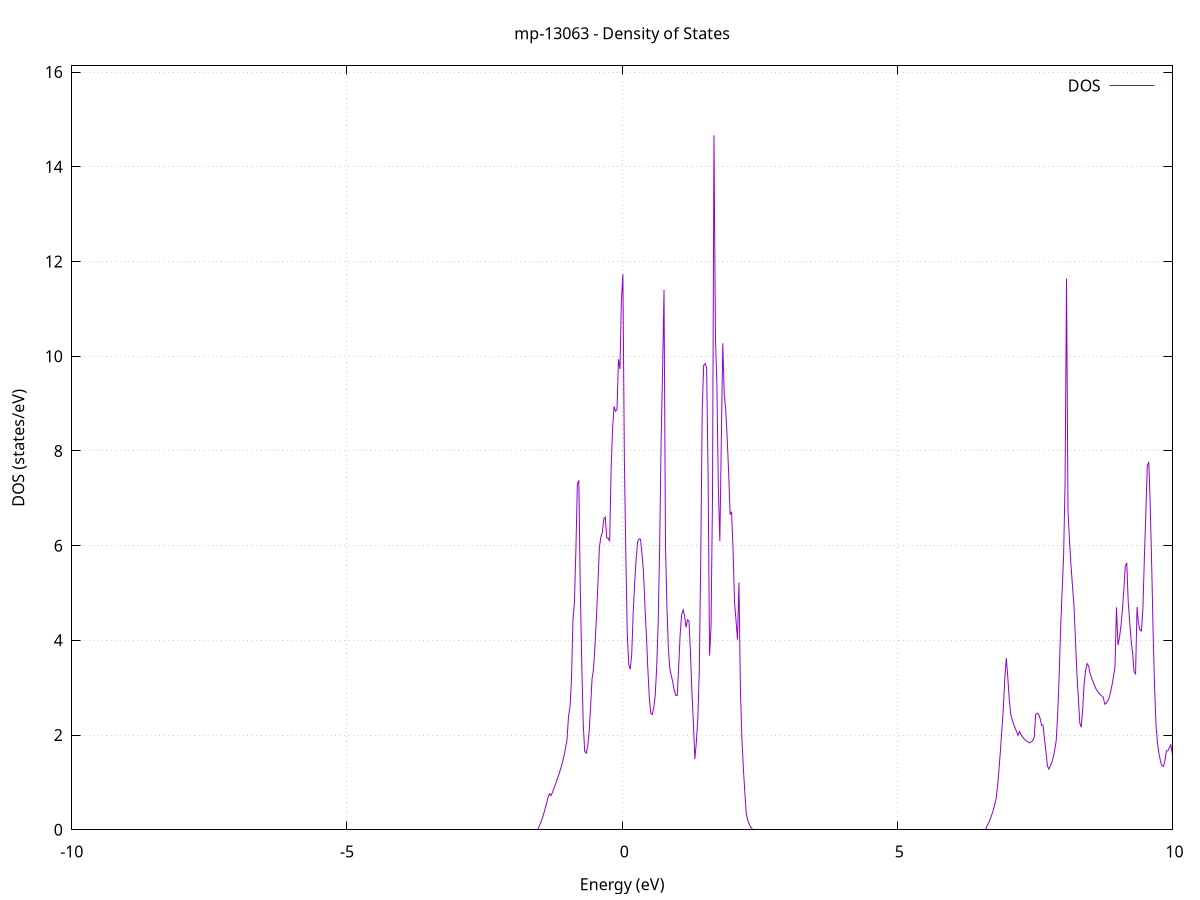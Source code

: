 set title 'mp-13063 - Density of States'
set xlabel 'Energy (eV)'
set ylabel 'DOS (states/eV)'
set grid
set xrange [-10:10]
set yrange [0:16.131]
set xzeroaxis lt -1
set terminal png size 800,600
set output 'mp-13063_dos_gnuplot.png'
plot '-' using 1:2 with lines title 'DOS'
-21.099600 0.000000
-21.072900 0.000000
-21.046300 0.000000
-21.019600 0.000000
-20.992900 0.000000
-20.966200 0.000000
-20.939500 0.000000
-20.912800 0.000000
-20.886100 0.000000
-20.859400 0.000000
-20.832700 0.000000
-20.806000 0.000000
-20.779300 0.000000
-20.752600 0.000000
-20.726000 0.000000
-20.699300 0.000000
-20.672600 0.000000
-20.645900 0.000000
-20.619200 0.000000
-20.592500 0.000000
-20.565800 0.000000
-20.539100 0.000000
-20.512400 0.000000
-20.485700 0.000000
-20.459000 0.000000
-20.432300 0.000000
-20.405700 0.000000
-20.379000 0.000000
-20.352300 0.000000
-20.325600 0.000000
-20.298900 0.000000
-20.272200 0.000000
-20.245500 0.000000
-20.218800 0.000000
-20.192100 0.000000
-20.165400 0.000000
-20.138700 0.000000
-20.112000 0.000000
-20.085400 0.000000
-20.058700 0.000000
-20.032000 0.000000
-20.005300 0.000000
-19.978600 0.000000
-19.951900 0.000000
-19.925200 0.000000
-19.898500 0.000000
-19.871800 0.000000
-19.845100 0.000000
-19.818400 0.000000
-19.791700 0.000000
-19.765000 0.000000
-19.738400 0.000000
-19.711700 0.000000
-19.685000 0.000000
-19.658300 0.000000
-19.631600 0.000000
-19.604900 0.000000
-19.578200 0.000000
-19.551500 0.000000
-19.524800 0.000000
-19.498100 0.000000
-19.471400 0.000000
-19.444700 0.000000
-19.418100 0.000000
-19.391400 0.000000
-19.364700 0.000000
-19.338000 0.000000
-19.311300 0.000000
-19.284600 0.000000
-19.257900 0.000000
-19.231200 0.000000
-19.204500 0.000000
-19.177800 0.000000
-19.151100 0.000000
-19.124400 0.000000
-19.097800 0.000000
-19.071100 0.000000
-19.044400 0.000000
-19.017700 0.000000
-18.991000 0.000000
-18.964300 0.000000
-18.937600 0.000000
-18.910900 0.000000
-18.884200 0.000000
-18.857500 0.000000
-18.830800 0.000000
-18.804100 0.000000
-18.777500 0.000000
-18.750800 0.000000
-18.724100 0.000000
-18.697400 0.000000
-18.670700 0.057100
-18.644000 0.943700
-18.617300 2.305300
-18.590600 3.572400
-18.563900 4.969400
-18.537200 7.338000
-18.510500 7.398800
-18.483800 8.246300
-18.457100 13.153400
-18.430500 14.983200
-18.403800 14.894900
-18.377100 13.528200
-18.350400 7.185700
-18.323700 5.257000
-18.297000 4.477200
-18.270300 3.798100
-18.243600 3.233700
-18.216900 2.344300
-18.190200 1.902100
-18.163500 1.646300
-18.136800 1.530400
-18.110200 1.485500
-18.083500 1.441000
-18.056800 1.396900
-18.030100 1.354400
-18.003400 1.312600
-17.976700 1.267500
-17.950000 1.217100
-17.923300 1.154300
-17.896600 1.088500
-17.869900 1.026800
-17.843200 0.969400
-17.816500 3.375800
-17.789900 4.554900
-17.763200 7.299400
-17.736500 7.606100
-17.709800 7.928000
-17.683100 7.670100
-17.656400 6.779400
-17.629700 6.277900
-17.603000 9.778900
-17.576300 15.146300
-17.549600 16.776000
-17.522900 12.129600
-17.496200 14.024400
-17.469500 18.592100
-17.442900 28.854900
-17.416200 25.314300
-17.389500 44.737800
-17.362800 25.402200
-17.336100 21.854900
-17.309400 15.021300
-17.282700 10.275400
-17.256000 5.563200
-17.229300 0.200600
-17.202600 0.000000
-17.175900 0.000000
-17.149200 0.000000
-17.122600 0.000000
-17.095900 0.000000
-17.069200 0.000000
-17.042500 0.000000
-17.015800 0.000000
-16.989100 0.000000
-16.962400 0.000000
-16.935700 0.000000
-16.909000 0.000000
-16.882300 0.000000
-16.855600 0.000000
-16.828900 0.000000
-16.802300 0.000000
-16.775600 0.000000
-16.748900 0.000000
-16.722200 0.000000
-16.695500 0.000000
-16.668800 0.000000
-16.642100 0.000000
-16.615400 0.000000
-16.588700 0.000000
-16.562000 0.000000
-16.535300 0.000000
-16.508600 0.000000
-16.482000 0.000000
-16.455300 0.000000
-16.428600 0.000000
-16.401900 0.000000
-16.375200 0.000000
-16.348500 0.000000
-16.321800 0.000000
-16.295100 0.000000
-16.268400 0.000000
-16.241700 0.000000
-16.215000 0.000000
-16.188300 0.000000
-16.161600 0.000000
-16.135000 0.000000
-16.108300 0.000000
-16.081600 0.000000
-16.054900 0.000000
-16.028200 0.000000
-16.001500 0.000000
-15.974800 0.000000
-15.948100 0.000000
-15.921400 0.000000
-15.894700 0.000000
-15.868000 0.000000
-15.841300 0.000000
-15.814700 0.000000
-15.788000 0.000000
-15.761300 0.000000
-15.734600 0.000000
-15.707900 0.000000
-15.681200 0.000000
-15.654500 0.000000
-15.627800 0.000000
-15.601100 0.000000
-15.574400 0.000000
-15.547700 0.000000
-15.521000 0.000000
-15.494400 0.000000
-15.467700 0.000000
-15.441000 0.000000
-15.414300 0.000000
-15.387600 0.000000
-15.360900 0.000000
-15.334200 0.000000
-15.307500 0.000000
-15.280800 0.000000
-15.254100 0.000000
-15.227400 0.000000
-15.200700 0.000000
-15.174100 0.000000
-15.147400 0.000000
-15.120700 0.000000
-15.094000 0.000000
-15.067300 0.000000
-15.040600 0.000000
-15.013900 0.000000
-14.987200 0.000000
-14.960500 0.000000
-14.933800 0.000000
-14.907100 0.000000
-14.880400 0.000000
-14.853700 0.000000
-14.827100 0.000000
-14.800400 0.000000
-14.773700 0.000000
-14.747000 0.000000
-14.720300 0.000000
-14.693600 0.000000
-14.666900 0.000000
-14.640200 0.000000
-14.613500 0.000000
-14.586800 0.000000
-14.560100 0.000000
-14.533400 0.000000
-14.506800 0.000000
-14.480100 0.000000
-14.453400 0.000000
-14.426700 0.000000
-14.400000 0.000000
-14.373300 0.000000
-14.346600 0.000000
-14.319900 0.000000
-14.293200 0.000000
-14.266500 0.000000
-14.239800 0.000000
-14.213100 0.000000
-14.186500 0.000000
-14.159800 0.000000
-14.133100 0.000000
-14.106400 0.000000
-14.079700 0.000000
-14.053000 0.000000
-14.026300 0.000000
-13.999600 0.000000
-13.972900 0.001600
-13.946200 0.008200
-13.919500 0.020000
-13.892800 0.037000
-13.866200 0.059200
-13.839500 0.086700
-13.812800 0.120000
-13.786100 0.159000
-13.759400 0.203700
-13.732700 0.254100
-13.706000 0.312400
-13.679300 0.361300
-13.652600 0.406500
-13.625900 0.447900
-13.599200 0.485500
-13.572500 0.536700
-13.545800 0.627900
-13.519200 0.736000
-13.492500 0.853700
-13.465800 0.981000
-13.439100 1.093500
-13.412400 1.241500
-13.385700 1.236500
-13.359000 1.369600
-13.332300 1.515600
-13.305600 1.641400
-13.278900 2.047400
-13.252200 2.809600
-13.225500 3.789400
-13.198900 4.676100
-13.172200 5.365100
-13.145500 6.004100
-13.118800 6.507900
-13.092100 6.418600
-13.065400 6.297700
-13.038700 5.822300
-13.012000 5.339900
-12.985300 5.101800
-12.958600 4.850900
-12.931900 4.588000
-12.905200 4.393200
-12.878600 4.339000
-12.851900 4.360500
-12.825200 4.369300
-12.798500 2.713200
-12.771800 2.554700
-12.745100 3.147400
-12.718400 5.003300
-12.691700 6.356400
-12.665000 7.642300
-12.638300 9.166800
-12.611600 9.969200
-12.584900 9.196700
-12.558200 8.567200
-12.531600 7.771400
-12.504900 6.327000
-12.478200 4.624800
-12.451500 5.553300
-12.424800 6.161400
-12.398100 4.645300
-12.371400 4.170400
-12.344700 3.729500
-12.318000 3.303100
-12.291300 2.887500
-12.264600 2.563700
-12.237900 2.150300
-12.211300 1.534400
-12.184600 0.947000
-12.157900 0.514500
-12.131200 0.192700
-12.104500 0.000000
-12.077800 0.000000
-12.051100 0.000000
-12.024400 0.000000
-11.997700 0.000000
-11.971000 0.000000
-11.944300 0.000000
-11.917600 0.000000
-11.891000 0.000000
-11.864300 0.000000
-11.837600 0.000000
-11.810900 0.000000
-11.784200 0.000000
-11.757500 0.000000
-11.730800 0.000000
-11.704100 0.000000
-11.677400 0.000000
-11.650700 0.000000
-11.624000 0.000000
-11.597300 0.000000
-11.570700 0.000000
-11.544000 0.000000
-11.517300 0.000000
-11.490600 0.000000
-11.463900 0.000000
-11.437200 0.000000
-11.410500 0.000000
-11.383800 0.000000
-11.357100 0.000000
-11.330400 0.000000
-11.303700 0.000000
-11.277000 0.000000
-11.250300 0.000000
-11.223700 0.000000
-11.197000 0.000000
-11.170300 0.000000
-11.143600 0.000000
-11.116900 0.000000
-11.090200 0.000000
-11.063500 0.000000
-11.036800 0.000000
-11.010100 0.000000
-10.983400 0.000000
-10.956700 0.000000
-10.930000 0.000000
-10.903400 0.000000
-10.876700 0.000000
-10.850000 0.000000
-10.823300 0.000000
-10.796600 0.000000
-10.769900 0.000000
-10.743200 0.000000
-10.716500 0.000000
-10.689800 0.000000
-10.663100 0.000000
-10.636400 0.000000
-10.609700 0.000000
-10.583100 0.000000
-10.556400 0.000000
-10.529700 0.000000
-10.503000 0.000000
-10.476300 0.000000
-10.449600 0.000000
-10.422900 0.000000
-10.396200 0.000000
-10.369500 0.000000
-10.342800 0.000000
-10.316100 0.000000
-10.289400 0.000000
-10.262800 0.000000
-10.236100 0.000000
-10.209400 0.000000
-10.182700 0.000000
-10.156000 0.000000
-10.129300 0.000000
-10.102600 0.000000
-10.075900 0.000000
-10.049200 0.000000
-10.022500 0.000000
-9.995800 0.000000
-9.969100 0.000000
-9.942400 0.000000
-9.915800 0.000000
-9.889100 0.000000
-9.862400 0.000000
-9.835700 0.000000
-9.809000 0.000000
-9.782300 0.000000
-9.755600 0.000000
-9.728900 0.000000
-9.702200 0.000000
-9.675500 0.000000
-9.648800 0.000000
-9.622100 0.000000
-9.595500 0.000000
-9.568800 0.000000
-9.542100 0.000000
-9.515400 0.000000
-9.488700 0.000000
-9.462000 0.000000
-9.435300 0.000000
-9.408600 0.000000
-9.381900 0.000000
-9.355200 0.000000
-9.328500 0.000000
-9.301800 0.000000
-9.275200 0.000000
-9.248500 0.000000
-9.221800 0.000000
-9.195100 0.000000
-9.168400 0.000000
-9.141700 0.000000
-9.115000 0.000000
-9.088300 0.000000
-9.061600 0.000000
-9.034900 0.000000
-9.008200 0.000000
-8.981500 0.000000
-8.954800 0.000000
-8.928200 0.000000
-8.901500 0.000000
-8.874800 0.000000
-8.848100 0.000000
-8.821400 0.000000
-8.794700 0.000000
-8.768000 0.000000
-8.741300 0.000000
-8.714600 0.000000
-8.687900 0.000000
-8.661200 0.000000
-8.634500 0.000000
-8.607900 0.000000
-8.581200 0.000000
-8.554500 0.000000
-8.527800 0.000000
-8.501100 0.000000
-8.474400 0.000000
-8.447700 0.000000
-8.421000 0.000000
-8.394300 0.000000
-8.367600 0.000000
-8.340900 0.000000
-8.314200 0.000000
-8.287600 0.000000
-8.260900 0.000000
-8.234200 0.000000
-8.207500 0.000000
-8.180800 0.000000
-8.154100 0.000000
-8.127400 0.000000
-8.100700 0.000000
-8.074000 0.000000
-8.047300 0.000000
-8.020600 0.000000
-7.993900 0.000000
-7.967300 0.000000
-7.940600 0.000000
-7.913900 0.000000
-7.887200 0.000000
-7.860500 0.000000
-7.833800 0.000000
-7.807100 0.000000
-7.780400 0.000000
-7.753700 0.000000
-7.727000 0.000000
-7.700300 0.000000
-7.673600 0.000000
-7.646900 0.000000
-7.620300 0.000000
-7.593600 0.000000
-7.566900 0.000000
-7.540200 0.000000
-7.513500 0.000000
-7.486800 0.000000
-7.460100 0.000000
-7.433400 0.000000
-7.406700 0.000000
-7.380000 0.000000
-7.353300 0.000000
-7.326600 0.000000
-7.300000 0.000000
-7.273300 0.000000
-7.246600 0.000000
-7.219900 0.000000
-7.193200 0.000000
-7.166500 0.000000
-7.139800 0.000000
-7.113100 0.000000
-7.086400 0.000000
-7.059700 0.000000
-7.033000 0.000000
-7.006300 0.000000
-6.979700 0.000000
-6.953000 0.000000
-6.926300 0.000000
-6.899600 0.000000
-6.872900 0.000000
-6.846200 0.000000
-6.819500 0.000000
-6.792800 0.000000
-6.766100 0.000000
-6.739400 0.000000
-6.712700 0.000000
-6.686000 0.000000
-6.659400 0.000000
-6.632700 0.000000
-6.606000 0.000000
-6.579300 0.000000
-6.552600 0.000000
-6.525900 0.000000
-6.499200 0.000000
-6.472500 0.000000
-6.445800 0.000000
-6.419100 0.000000
-6.392400 0.000000
-6.365700 0.000000
-6.339000 0.000000
-6.312400 0.000000
-6.285700 0.000000
-6.259000 0.000000
-6.232300 0.000000
-6.205600 0.000000
-6.178900 0.000000
-6.152200 0.000000
-6.125500 0.000000
-6.098800 0.000000
-6.072100 0.000000
-6.045400 0.000000
-6.018700 0.000000
-5.992100 0.000000
-5.965400 0.000000
-5.938700 0.000000
-5.912000 0.000000
-5.885300 0.000000
-5.858600 0.000000
-5.831900 0.000000
-5.805200 0.000000
-5.778500 0.000000
-5.751800 0.000000
-5.725100 0.000000
-5.698400 0.000000
-5.671800 0.000000
-5.645100 0.000000
-5.618400 0.000000
-5.591700 0.000000
-5.565000 0.000000
-5.538300 0.000000
-5.511600 0.000000
-5.484900 0.000000
-5.458200 0.000000
-5.431500 0.000000
-5.404800 0.000000
-5.378100 0.000000
-5.351500 0.000000
-5.324800 0.000000
-5.298100 0.000000
-5.271400 0.000000
-5.244700 0.000000
-5.218000 0.000000
-5.191300 0.000000
-5.164600 0.000000
-5.137900 0.000000
-5.111200 0.000000
-5.084500 0.000000
-5.057800 0.000000
-5.031100 0.000000
-5.004500 0.000000
-4.977800 0.000000
-4.951100 0.000000
-4.924400 0.000000
-4.897700 0.000000
-4.871000 0.000000
-4.844300 0.000000
-4.817600 0.000000
-4.790900 0.000000
-4.764200 0.000000
-4.737500 0.000000
-4.710800 0.000000
-4.684200 0.000000
-4.657500 0.000000
-4.630800 0.000000
-4.604100 0.000000
-4.577400 0.000000
-4.550700 0.000000
-4.524000 0.000000
-4.497300 0.000000
-4.470600 0.000000
-4.443900 0.000000
-4.417200 0.000000
-4.390500 0.000000
-4.363900 0.000000
-4.337200 0.000000
-4.310500 0.000000
-4.283800 0.000000
-4.257100 0.000000
-4.230400 0.000000
-4.203700 0.000000
-4.177000 0.000000
-4.150300 0.000000
-4.123600 0.000000
-4.096900 0.000000
-4.070200 0.000000
-4.043500 0.000000
-4.016900 0.000000
-3.990200 0.000000
-3.963500 0.000000
-3.936800 0.000000
-3.910100 0.000000
-3.883400 0.000000
-3.856700 0.000000
-3.830000 0.000000
-3.803300 0.000000
-3.776600 0.000000
-3.749900 0.000000
-3.723200 0.000000
-3.696600 0.000000
-3.669900 0.000000
-3.643200 0.000000
-3.616500 0.000000
-3.589800 0.000000
-3.563100 0.000000
-3.536400 0.000000
-3.509700 0.000000
-3.483000 0.000000
-3.456300 0.000000
-3.429600 0.000000
-3.402900 0.000000
-3.376300 0.000000
-3.349600 0.000000
-3.322900 0.000000
-3.296200 0.000000
-3.269500 0.000000
-3.242800 0.000000
-3.216100 0.000000
-3.189400 0.000000
-3.162700 0.000000
-3.136000 0.000000
-3.109300 0.000000
-3.082600 0.000000
-3.056000 0.000000
-3.029300 0.000000
-3.002600 0.000000
-2.975900 0.000000
-2.949200 0.000000
-2.922500 0.000000
-2.895800 0.000000
-2.869100 0.000000
-2.842400 0.000000
-2.815700 0.000000
-2.789000 0.000000
-2.762300 0.000000
-2.735600 0.000000
-2.709000 0.000000
-2.682300 0.000000
-2.655600 0.000000
-2.628900 0.000000
-2.602200 0.000000
-2.575500 0.000000
-2.548800 0.000000
-2.522100 0.000000
-2.495400 0.000000
-2.468700 0.000000
-2.442000 0.000000
-2.415300 0.000000
-2.388700 0.000000
-2.362000 0.000000
-2.335300 0.000000
-2.308600 0.000000
-2.281900 0.000000
-2.255200 0.000000
-2.228500 0.000000
-2.201800 0.000000
-2.175100 0.000000
-2.148400 0.000000
-2.121700 0.000000
-2.095000 0.000000
-2.068400 0.000000
-2.041700 0.000000
-2.015000 0.000000
-1.988300 0.000000
-1.961600 0.000000
-1.934900 0.000000
-1.908200 0.000000
-1.881500 0.000000
-1.854800 0.000000
-1.828100 0.000000
-1.801400 0.000000
-1.774700 0.000000
-1.748100 0.000000
-1.721400 0.000000
-1.694700 0.000000
-1.668000 0.000000
-1.641300 0.000000
-1.614600 0.000000
-1.587900 0.000000
-1.561200 0.000000
-1.534500 0.003000
-1.507800 0.069400
-1.481100 0.145800
-1.454400 0.232400
-1.427700 0.329000
-1.401100 0.435700
-1.374400 0.552500
-1.347700 0.679400
-1.321000 0.760200
-1.294300 0.720600
-1.267600 0.785500
-1.240900 0.868200
-1.214200 0.953300
-1.187500 1.040800
-1.160800 1.131100
-1.134100 1.225400
-1.107400 1.324300
-1.080800 1.438900
-1.054100 1.575700
-1.027400 1.734400
-1.000700 1.913500
-0.974000 2.406800
-0.947300 2.590100
-0.920600 3.165400
-0.893900 4.440500
-0.867200 4.794900
-0.840500 5.905200
-0.813800 7.303200
-0.787100 7.378800
-0.760500 5.066300
-0.733800 3.491500
-0.707100 2.240100
-0.680400 1.657100
-0.653700 1.618100
-0.627000 1.751000
-0.600300 2.057300
-0.573600 2.587900
-0.546900 3.188900
-0.520200 3.384300
-0.493500 3.889800
-0.466800 4.492900
-0.440200 5.182900
-0.413500 5.964600
-0.386800 6.180900
-0.360100 6.279100
-0.333400 6.558600
-0.306700 6.605000
-0.280000 6.161300
-0.253300 6.161200
-0.226600 6.089300
-0.199900 7.623400
-0.173200 8.494000
-0.146500 8.940300
-0.119800 8.836400
-0.093200 8.875500
-0.066500 9.934800
-0.039800 9.727200
-0.013100 11.174600
0.013600 11.733200
0.040300 7.835400
0.067000 5.791700
0.093700 4.120600
0.120400 3.486900
0.147100 3.389900
0.173800 3.707300
0.200500 4.565200
0.227100 5.200800
0.253800 5.698700
0.280500 6.078000
0.307200 6.144700
0.333900 6.132900
0.360600 5.825300
0.387300 5.446800
0.414000 4.739000
0.440700 4.100400
0.467400 3.388000
0.494100 2.776600
0.520800 2.463400
0.547400 2.433000
0.574100 2.574100
0.600800 2.834600
0.627500 3.425700
0.654200 4.336200
0.680900 5.901800
0.707600 8.188000
0.734300 9.653700
0.761000 11.398900
0.787700 5.998800
0.814400 4.676700
0.841100 3.799400
0.867800 3.388700
0.894400 3.249500
0.921100 3.114000
0.947800 2.935700
0.974500 2.835400
1.001200 2.837900
1.027900 3.463400
1.054600 4.135000
1.081300 4.544000
1.108000 4.643400
1.134700 4.515700
1.161400 4.274800
1.188100 4.433800
1.214700 4.409800
1.241400 3.732300
1.268100 2.900300
1.294800 2.248800
1.321500 1.496200
1.348200 1.851200
1.374900 2.328900
1.401600 3.354200
1.428300 5.713100
1.455000 8.872400
1.481700 9.809600
1.508400 9.843500
1.535000 9.751300
1.561700 7.504300
1.588400 3.677000
1.615100 4.284700
1.641800 7.034100
1.668500 14.664800
1.695200 10.393500
1.721900 9.371600
1.748600 7.174500
1.775300 6.098000
1.802000 8.224900
1.828700 10.272800
1.855300 9.196300
1.882000 8.864000
1.908700 8.273300
1.935400 7.533600
1.962100 6.656800
1.988800 6.714600
2.015500 5.905700
2.042200 4.805100
2.068900 4.429000
2.095600 4.017000
2.122300 5.222000
2.149000 2.947900
2.175700 1.930400
2.202300 1.298700
2.229000 0.791800
2.255700 0.341800
2.282400 0.203000
2.309100 0.119300
2.335800 0.057800
2.362500 0.018300
2.389200 0.000900
2.415900 0.000000
2.442600 0.000000
2.469300 0.000000
2.496000 0.000000
2.522600 0.000000
2.549300 0.000000
2.576000 0.000000
2.602700 0.000000
2.629400 0.000000
2.656100 0.000000
2.682800 0.000000
2.709500 0.000000
2.736200 0.000000
2.762900 0.000000
2.789600 0.000000
2.816300 0.000000
2.842900 0.000000
2.869600 0.000000
2.896300 0.000000
2.923000 0.000000
2.949700 0.000000
2.976400 0.000000
3.003100 0.000000
3.029800 0.000000
3.056500 0.000000
3.083200 0.000000
3.109900 0.000000
3.136600 0.000000
3.163200 0.000000
3.189900 0.000000
3.216600 0.000000
3.243300 0.000000
3.270000 0.000000
3.296700 0.000000
3.323400 0.000000
3.350100 0.000000
3.376800 0.000000
3.403500 0.000000
3.430200 0.000000
3.456900 0.000000
3.483600 0.000000
3.510200 0.000000
3.536900 0.000000
3.563600 0.000000
3.590300 0.000000
3.617000 0.000000
3.643700 0.000000
3.670400 0.000000
3.697100 0.000000
3.723800 0.000000
3.750500 0.000000
3.777200 0.000000
3.803900 0.000000
3.830500 0.000000
3.857200 0.000000
3.883900 0.000000
3.910600 0.000000
3.937300 0.000000
3.964000 0.000000
3.990700 0.000000
4.017400 0.000000
4.044100 0.000000
4.070800 0.000000
4.097500 0.000000
4.124200 0.000000
4.150800 0.000000
4.177500 0.000000
4.204200 0.000000
4.230900 0.000000
4.257600 0.000000
4.284300 0.000000
4.311000 0.000000
4.337700 0.000000
4.364400 0.000000
4.391100 0.000000
4.417800 0.000000
4.444500 0.000000
4.471200 0.000000
4.497800 0.000000
4.524500 0.000000
4.551200 0.000000
4.577900 0.000000
4.604600 0.000000
4.631300 0.000000
4.658000 0.000000
4.684700 0.000000
4.711400 0.000000
4.738100 0.000000
4.764800 0.000000
4.791500 0.000000
4.818100 0.000000
4.844800 0.000000
4.871500 0.000000
4.898200 0.000000
4.924900 0.000000
4.951600 0.000000
4.978300 0.000000
5.005000 0.000000
5.031700 0.000000
5.058400 0.000000
5.085100 0.000000
5.111800 0.000000
5.138400 0.000000
5.165100 0.000000
5.191800 0.000000
5.218500 0.000000
5.245200 0.000000
5.271900 0.000000
5.298600 0.000000
5.325300 0.000000
5.352000 0.000000
5.378700 0.000000
5.405400 0.000000
5.432100 0.000000
5.458700 0.000000
5.485400 0.000000
5.512100 0.000000
5.538800 0.000000
5.565500 0.000000
5.592200 0.000000
5.618900 0.000000
5.645600 0.000000
5.672300 0.000000
5.699000 0.000000
5.725700 0.000000
5.752400 0.000000
5.779100 0.000000
5.805700 0.000000
5.832400 0.000000
5.859100 0.000000
5.885800 0.000000
5.912500 0.000000
5.939200 0.000000
5.965900 0.000000
5.992600 0.000000
6.019300 0.000000
6.046000 0.000000
6.072700 0.000000
6.099400 0.000000
6.126000 0.000000
6.152700 0.000000
6.179400 0.000000
6.206100 0.000000
6.232800 0.000000
6.259500 0.000000
6.286200 0.000000
6.312900 0.000000
6.339600 0.000000
6.366300 0.000000
6.393000 0.000000
6.419700 0.000000
6.446300 0.000000
6.473000 0.000000
6.499700 0.000000
6.526400 0.000000
6.553100 0.000000
6.579800 0.000000
6.606500 0.000000
6.633200 0.087200
6.659900 0.148000
6.686600 0.221100
6.713300 0.306500
6.740000 0.404700
6.766600 0.517300
6.793300 0.643000
6.820000 0.901200
6.846700 1.262000
6.873400 1.671000
6.900100 2.120900
6.926800 2.573400
6.953500 3.200300
6.980200 3.625700
7.006900 3.228900
7.033600 2.761500
7.060300 2.444400
7.087000 2.318600
7.113600 2.229400
7.140300 2.146800
7.167000 2.069600
7.193700 1.996300
7.220400 2.077200
7.247100 2.011000
7.273800 1.964300
7.300500 1.925000
7.327200 1.893000
7.353900 1.868100
7.380600 1.848500
7.407300 1.835000
7.433900 1.861500
7.460600 1.882500
7.487300 1.948100
7.514000 2.435000
7.540700 2.460100
7.567400 2.440200
7.594100 2.353200
7.620800 2.208100
7.647500 2.212900
7.674200 1.911500
7.700900 1.648100
7.727600 1.349900
7.754200 1.280900
7.780900 1.351500
7.807600 1.421700
7.834300 1.533100
7.861000 1.688700
7.887700 1.893600
7.914400 2.465200
7.941100 3.253900
7.967800 4.272600
7.994500 5.034400
8.021200 5.761500
8.047900 7.314900
8.074500 11.638000
8.101200 6.738700
8.127900 6.122300
8.154600 5.598800
8.181300 5.174000
8.208000 4.762700
8.234700 4.069700
8.261400 3.329400
8.288100 2.818600
8.314800 2.260700
8.341500 2.162600
8.368200 2.552300
8.394900 3.094900
8.421500 3.369400
8.448200 3.508300
8.474900 3.461800
8.501600 3.304100
8.528300 3.211400
8.555000 3.131100
8.581700 3.052900
8.608400 2.977000
8.635100 2.929000
8.661800 2.887000
8.688500 2.852900
8.715200 2.824800
8.741800 2.801700
8.768500 2.651900
8.795200 2.670200
8.821900 2.718400
8.848600 2.789700
8.875300 2.911300
8.902000 3.062300
8.928700 3.245500
8.955400 3.448400
8.982100 4.697900
9.008800 3.901100
9.035500 4.052300
9.062100 4.290800
9.088800 4.623000
9.115500 5.056600
9.142200 5.560300
9.168900 5.637400
9.195600 4.807500
9.222300 4.400200
9.249000 3.983000
9.275700 3.724100
9.302400 3.331800
9.329100 3.293000
9.355800 4.703400
9.382500 4.343600
9.409100 4.217900
9.435800 4.199500
9.462500 4.668000
9.489200 5.752100
9.515900 6.691700
9.542600 7.682400
9.569300 7.770000
9.596000 6.839800
9.622700 5.553700
9.649400 4.088700
9.676100 2.935400
9.702800 2.168900
9.729400 1.810800
9.756100 1.596500
9.782800 1.444400
9.809500 1.352100
9.836200 1.337000
9.862900 1.460200
9.889600 1.667200
9.916300 1.668000
9.943000 1.731700
9.969700 1.794100
9.996400 1.601300
10.023100 1.502900
10.049700 1.661800
10.076400 1.962600
10.103100 2.387900
10.129800 3.037700
10.156500 3.334800
10.183200 3.617400
10.209900 3.885100
10.236600 4.082400
10.263300 3.647100
10.290000 3.332800
10.316700 3.056400
10.343400 2.808300
10.370000 2.593000
10.396700 2.409300
10.423400 2.254900
10.450100 2.129700
10.476800 2.736500
10.503500 2.345600
10.530200 2.214900
10.556900 2.172900
10.583600 2.156400
10.610300 2.473200
10.637000 2.912800
10.663700 3.571300
10.690400 4.360000
10.717000 5.281200
10.743700 6.220600
10.770400 7.149700
10.797100 7.350500
10.823800 6.100400
10.850500 5.379800
10.877200 4.805700
10.903900 4.548900
10.930600 4.302500
10.957300 4.007700
10.984000 1.948800
11.010700 1.273000
11.037300 0.854400
11.064000 0.045300
11.090700 0.006400
11.117400 0.000000
11.144100 0.000000
11.170800 0.016600
11.197500 0.260900
11.224200 0.652800
11.250900 1.156200
11.277600 1.809100
11.304300 4.215700
11.331000 4.313100
11.357600 5.421400
11.384300 8.018000
11.411000 9.298300
11.437700 8.508700
11.464400 4.973000
11.491100 4.094500
11.517800 3.881000
11.544500 4.115500
11.571200 5.683200
11.597900 6.630300
11.624600 6.886100
11.651300 6.509100
11.677900 6.059800
11.704600 5.691000
11.731300 5.241300
11.758000 4.714100
11.784700 4.811600
11.811400 5.425300
11.838100 6.344500
11.864800 4.928700
11.891500 4.714400
11.918200 4.020800
11.944900 3.375000
11.971600 2.820200
11.998300 2.458200
12.024900 2.248400
12.051600 1.726000
12.078300 1.806500
12.105000 1.976700
12.131700 2.230100
12.158400 2.604000
12.185100 3.707300
12.211800 4.844200
12.238500 5.865100
12.265200 7.033600
12.291900 8.190900
12.318600 6.928700
12.345200 8.250700
12.371900 6.198400
12.398600 4.644700
12.425300 3.507700
12.452000 2.137200
12.478700 1.383700
12.505400 0.788000
12.532100 0.508700
12.558800 0.302100
12.585500 0.179300
12.612200 0.143600
12.638900 0.166600
12.665500 0.254000
12.692200 0.581600
12.718900 1.044100
12.745600 1.557800
12.772300 2.046600
12.799000 2.477900
12.825700 2.845000
12.852400 3.766200
12.879100 3.409200
12.905800 3.375500
12.932500 3.349900
12.959200 3.219700
12.985800 3.140200
13.012500 3.051000
13.039200 2.853600
13.065900 2.493500
13.092600 2.208800
13.119300 2.024700
13.146000 2.253400
13.172700 2.095500
13.199400 2.115200
13.226100 2.194100
13.252800 2.251700
13.279500 2.271400
13.306200 2.223400
13.332800 2.030100
13.359500 1.651400
13.386200 1.457900
13.412900 1.420900
13.439600 1.407200
13.466300 1.394400
13.493000 1.382300
13.519700 1.371200
13.546400 1.360800
13.573100 1.351300
13.599800 1.342700
13.626500 1.337500
13.653100 1.358000
13.679800 1.408800
13.706500 1.487800
13.733200 1.521500
13.759900 1.488100
13.786600 1.448700
13.813300 1.365300
13.840000 1.295100
13.866700 1.238100
13.893400 1.203600
13.920100 1.180900
13.946800 1.169800
13.973400 1.168600
14.000100 1.167200
14.026800 1.167100
14.053500 1.168300
14.080200 1.168900
14.106900 1.165200
14.133600 1.158500
14.160300 1.154600
14.187000 1.151700
14.213700 1.149000
14.240400 1.146700
14.267100 1.144600
14.293800 1.115300
14.320400 1.109300
14.347100 1.104300
14.373800 1.101600
14.400500 1.101200
14.427200 1.103200
14.453900 1.107400
14.480600 1.111800
14.507300 1.113600
14.534000 1.118300
14.560700 1.126500
14.587400 1.141700
14.614100 1.324100
14.640700 1.313400
14.667400 1.305500
14.694100 1.116100
14.720800 1.146000
14.747500 1.176400
14.774200 1.207400
14.800900 1.239000
14.827600 1.271100
14.854300 1.303800
14.881000 1.337000
14.907700 1.370800
14.934400 1.425400
14.961000 1.538900
14.987700 1.712100
15.014400 1.945100
15.041100 2.371300
15.067800 3.086800
15.094500 4.490300
15.121200 8.818300
15.147900 11.600500
15.174600 23.746000
15.201300 17.568900
15.228000 10.256200
15.254700 7.570000
15.281300 6.280300
15.308000 5.296600
15.334700 4.500400
15.361400 3.855000
15.388100 3.342400
15.414800 2.928200
15.441500 2.624600
15.468200 2.427200
15.494900 2.301700
15.521600 2.239400
15.548300 2.253000
15.575000 2.276600
15.601700 2.311700
15.628300 2.370100
15.655000 2.652100
15.681700 3.536500
15.708400 3.179700
15.735100 2.512400
15.761800 1.903600
15.788500 1.818400
15.815200 1.804400
15.841900 1.780400
15.868600 1.699900
15.895300 1.612400
15.922000 1.545500
15.948600 1.398700
15.975300 1.186700
16.002000 0.991300
16.028700 0.814700
16.055400 0.703000
16.082100 0.573500
16.108800 0.467300
16.135500 0.376900
16.162200 0.338400
16.188900 0.348400
16.215600 0.364200
16.242300 0.385300
16.268900 0.400600
16.295600 0.405500
16.322300 0.409200
16.349000 0.416300
16.375700 0.426100
16.402400 0.438500
16.429100 0.453600
16.455800 0.471300
16.482500 0.491100
16.509200 0.510500
16.535900 0.529500
16.562600 0.548000
16.589200 0.566100
16.615900 0.584100
16.642600 0.605000
16.669300 0.629300
16.696000 0.842500
16.722700 0.948200
16.749400 1.039100
16.776100 1.115200
16.802800 1.176600
16.829500 1.225700
16.856200 1.271200
16.882900 1.306300
16.909600 1.331100
16.936200 1.372700
16.962900 1.399200
16.989600 1.380900
17.016300 1.360500
17.043000 1.338100
17.069700 1.313600
17.096400 1.287300
17.123100 1.317000
17.149800 1.320100
17.176500 1.328800
17.203200 1.343300
17.229900 1.363300
17.256500 1.388800
17.283200 1.419900
17.309900 1.456600
17.336600 1.666500
17.363300 1.726100
17.390000 1.792800
17.416700 1.958800
17.443400 2.040900
17.470100 2.136700
17.496800 2.097200
17.523500 2.053700
17.550200 2.057900
17.576800 2.068200
17.603500 2.082400
17.630200 2.131400
17.656900 2.187200
17.683600 2.247000
17.710300 2.303000
17.737000 2.355300
17.763700 2.399800
17.790400 2.478500
17.817100 2.558000
17.843800 2.632300
17.870500 2.702600
17.897200 2.769300
17.923800 3.061700
17.950500 2.850000
17.977200 2.818500
18.003900 2.774600
18.030600 2.730400
18.057300 2.690100
18.084000 2.656000
18.110700 2.630000
18.137400 2.691400
18.164100 2.763100
18.190800 2.844000
18.217500 2.933600
18.244100 2.859800
18.270800 2.819600
18.297500 2.723700
18.324200 2.633400
18.350900 2.539800
18.377600 2.440200
18.404300 2.324000
18.431000 2.256400
18.457700 2.235200
18.484400 2.220000
18.511100 2.218600
18.537800 2.225600
18.564400 2.238400
18.591100 2.240200
18.617800 2.237300
18.644500 2.252100
18.671200 2.331800
18.697900 2.504800
18.724600 2.592700
18.751300 2.655800
18.778000 2.692500
18.804700 2.702800
18.831400 2.749100
18.858100 2.666700
18.884700 2.567600
18.911400 2.488500
18.938100 2.422700
18.964800 2.361600
18.991500 2.201600
19.018200 2.136000
19.044900 2.082200
19.071600 2.039800
19.098300 2.008800
19.125000 1.983800
19.151700 1.958000
19.178400 1.927400
19.205100 1.639200
19.231700 1.542100
19.258400 1.512500
19.285100 1.466700
19.311800 1.391800
19.338500 1.291100
19.365200 1.164600
19.391900 0.920700
19.418600 0.820900
19.445300 0.744800
19.472000 0.697900
19.498700 0.763800
19.525400 1.042400
19.552000 1.504700
19.578700 2.007400
19.605400 2.712000
19.632100 1.839600
19.658800 1.720300
19.685500 1.631700
19.712200 1.573800
19.738900 1.543900
19.765600 1.542000
19.792300 1.567100
19.819000 1.600700
19.845700 1.676400
19.872300 1.752400
19.899000 1.854900
19.925700 1.939200
19.952400 2.026100
19.979100 2.118400
20.005800 2.227900
20.032500 2.343400
20.059200 2.473800
20.085900 2.657000
20.112600 2.890300
20.139300 3.144700
20.166000 3.297800
20.192600 3.483400
20.219300 3.529900
20.246000 3.210700
20.272700 2.714500
20.299400 2.458300
20.326100 2.312700
20.352800 2.186800
20.379500 2.104500
20.406200 2.106600
20.432900 2.124600
20.459600 2.196100
20.486300 2.291900
20.513000 2.322100
20.539600 2.179900
20.566300 2.212600
20.593000 2.220900
20.619700 2.232400
20.646400 2.256400
20.673100 2.295800
20.699800 2.350600
20.726500 2.412400
20.753200 2.669600
20.779900 2.703100
20.806600 2.934800
20.833300 2.863400
20.859900 2.811000
20.886600 2.779600
20.913300 2.787500
20.940000 2.818000
20.966700 2.900600
20.993400 2.982200
21.020100 3.112600
21.046800 3.242400
21.073500 3.238500
21.100200 3.247900
21.126900 3.310500
21.153600 3.486800
21.180200 3.271700
21.206900 2.974600
21.233600 2.782100
21.260300 2.580600
21.287000 2.390000
21.313700 2.247100
21.340400 2.082600
21.367100 2.009200
21.393800 1.994100
21.420500 1.975500
21.447200 1.946300
21.473900 1.912100
21.500500 1.880300
21.527200 1.847100
21.553900 1.813300
21.580600 1.811500
21.607300 1.860700
21.634000 1.852100
21.660700 1.774200
21.687400 1.703500
21.714100 1.642500
21.740800 1.577000
21.767500 1.534400
21.794200 1.536500
21.820900 1.532000
21.847500 1.537000
21.874200 1.542600
21.900900 1.579200
21.927600 1.667100
21.954300 1.847600
21.981000 2.034900
22.007700 2.234000
22.034400 2.444900
22.061100 2.656700
22.087800 2.929400
22.114500 3.369600
22.141200 3.886900
22.167800 4.332000
22.194500 4.638700
22.221200 4.841800
22.247900 3.622300
22.274600 3.270300
22.301300 2.962600
22.328000 2.697800
22.354700 2.475900
22.381400 2.032600
22.408100 1.974800
22.434800 1.932700
22.461500 1.899500
22.488100 1.856600
22.514800 1.802600
22.541500 2.430000
22.568200 2.123500
22.594900 2.136300
22.621600 2.166700
22.648300 2.209200
22.675000 2.259800
22.701700 2.329300
22.728400 2.428400
22.755100 2.565900
22.781800 2.792200
22.808500 3.117100
22.835100 3.420500
22.861800 3.578700
22.888500 3.512400
22.915200 3.257400
22.941900 3.018600
22.968600 2.796100
22.995300 2.608000
23.022000 2.474800
23.048700 2.373400
23.075400 2.286300
23.102100 2.217400
23.128800 2.164700
23.155400 2.121400
23.182100 2.042900
23.208800 2.129500
23.235500 2.018100
23.262200 1.959800
23.288900 1.912200
23.315600 1.919100
23.342300 2.280600
23.369000 2.132000
23.395700 2.006700
23.422400 2.059200
23.449100 2.147900
23.475700 2.220700
23.502400 2.270000
23.529100 2.290800
23.555800 2.292400
23.582500 2.305900
23.609200 2.334700
23.635900 2.415900
23.662600 2.472000
23.689300 2.509800
23.716000 2.536200
23.742700 2.717100
23.769400 2.872300
23.796000 2.890200
23.822700 2.911400
23.849400 3.057500
23.876100 2.757400
23.902800 2.694700
23.929500 2.591200
23.956200 2.432700
23.982900 2.176200
24.009600 1.929400
24.036300 1.883100
24.063000 1.865500
24.089700 1.851100
24.116400 1.833200
24.143000 1.813400
24.169700 1.793900
24.196400 1.779000
24.223100 1.772100
24.249800 1.770700
24.276500 1.706500
24.303200 1.700200
24.329900 1.706200
24.356600 1.725700
24.383300 1.847000
24.410000 1.796800
24.436700 1.752800
24.463300 1.712700
24.490000 1.679600
24.516700 1.657500
24.543400 1.647800
24.570100 1.653200
24.596800 1.696300
24.623500 1.883000
24.650200 1.954300
24.676900 2.029900
24.703600 2.109600
24.730300 2.192600
24.757000 2.499000
24.783600 2.680800
24.810300 2.974100
24.837000 3.122400
24.863700 3.230600
24.890400 3.334700
24.917100 3.429800
24.943800 3.471300
24.970500 3.516100
24.997200 3.515300
25.023900 3.369300
25.050600 3.122600
25.077300 2.915500
25.103900 2.732900
25.130600 2.586200
25.157300 2.430500
25.184000 2.183800
25.210700 2.019600
25.237400 1.950400
25.264100 1.882000
25.290800 1.818900
25.317500 1.761300
25.344200 1.719600
25.370900 1.691300
25.397600 1.688000
25.424300 1.712100
25.450900 1.763600
25.477600 1.958300
25.504300 2.286700
25.531000 2.664300
25.557700 3.087100
25.584400 3.633300
25.611100 4.030000
25.637800 4.359400
25.664500 4.338400
25.691200 4.053100
25.717900 3.791600
25.744600 3.523200
25.771200 3.237700
25.797900 2.963100
25.824600 2.794700
25.851300 2.631700
25.878000 2.478500
25.904700 2.350900
25.931400 2.237800
25.958100 2.131800
25.984800 2.108300
26.011500 2.152100
26.038200 2.182200
26.064900 2.313400
26.091500 2.449700
26.118200 2.579000
26.144900 2.676700
26.171600 2.746500
26.198300 2.766400
26.225000 2.765500
26.251700 2.749800
26.278400 2.727600
26.305100 2.699000
26.331800 2.649700
26.358500 2.569900
26.385200 2.440000
26.411800 2.246600
26.438500 2.199900
26.465200 2.478200
26.491900 2.422100
26.518600 2.301000
26.545300 2.261400
26.572000 2.272600
26.598700 2.228500
26.625400 2.214800
26.652100 2.261000
26.678800 2.289300
26.705500 2.187200
26.732200 2.101900
26.758800 2.036000
26.785500 1.990800
26.812200 1.966400
26.838900 2.310500
26.865600 2.239000
26.892300 2.168600
26.919000 2.154800
26.945700 2.252000
26.972400 2.392000
26.999100 2.573000
27.025800 2.759700
27.052500 2.929800
27.079100 3.077100
27.105800 3.169200
27.132500 3.219300
27.159200 3.225000
27.185900 3.196600
27.212600 3.160600
27.239300 3.134200
27.266000 3.121700
27.292700 2.935400
27.319400 2.993900
27.346100 3.258700
27.372800 3.602400
27.399400 3.218200
27.426100 3.257600
27.452800 3.300000
27.479500 3.291900
27.506200 3.335500
27.532900 3.373600
27.559600 3.391800
27.586300 3.521500
27.613000 3.427000
27.639700 3.411800
27.666400 2.567000
27.693100 2.518000
27.719800 2.474800
27.746400 2.444600
27.773100 2.429700
27.799800 2.430200
27.826500 2.894800
27.853200 2.884800
27.879900 2.693100
27.906600 2.570500
27.933300 2.472100
27.960000 2.425400
27.986700 2.400300
28.013400 2.382000
28.040100 2.358700
28.066700 2.330500
28.093400 2.297400
28.120100 2.259300
28.146800 2.232900
28.173500 2.214800
28.200200 2.196700
28.226900 2.176900
28.253600 2.145300
28.280300 2.153400
28.307000 2.158600
28.333700 2.153900
28.360400 2.139600
28.387000 2.163100
28.413700 1.976300
28.440400 2.064500
28.467100 2.529900
28.493800 2.582700
28.520500 2.599100
28.547200 2.604700
28.573900 2.595900
28.600600 2.624000
28.627300 2.645600
28.654000 2.679000
28.680700 2.726300
28.707300 3.067700
28.734000 3.364500
28.760700 2.621900
28.787400 2.590500
28.814100 2.481200
28.840800 2.484500
28.867500 2.372400
28.894200 2.249800
28.920900 2.122100
28.947600 2.015500
28.974300 1.921700
29.001000 1.831000
29.027700 1.743500
29.054300 1.659200
29.081000 1.577100
29.107700 1.493500
29.134400 1.408100
29.161100 1.321500
29.187800 1.234700
29.214500 1.149400
29.241200 1.065300
29.267900 0.983400
29.294600 0.904000
29.321300 0.827200
29.348000 0.752800
29.374600 0.680900
29.401300 0.635900
29.428000 0.605600
29.454700 0.572600
29.481400 0.539400
29.508100 0.506200
29.534800 0.473600
29.561500 0.441500
29.588200 0.409900
29.614900 0.378800
29.641600 0.346800
29.668300 0.306800
29.694900 0.259800
29.721600 0.206300
29.748300 0.144100
29.775000 0.079400
29.801700 0.035400
29.828400 0.009600
29.855100 0.000100
29.881800 0.000000
29.908500 0.000000
29.935200 0.000000
29.961900 0.000000
29.988600 0.000000
30.015200 0.000000
30.041900 0.000000
30.068600 0.000000
30.095300 0.000000
30.122000 0.000000
30.148700 0.000000
30.175400 0.000000
30.202100 0.000000
30.228800 0.000000
30.255500 0.000000
30.282200 0.000000
30.308900 0.000000
30.335600 0.000000
30.362200 0.000000
30.388900 0.000000
30.415600 0.000000
30.442300 0.000000
30.469000 0.000000
30.495700 0.000000
30.522400 0.000000
30.549100 0.000000
30.575800 0.000000
30.602500 0.000000
30.629200 0.000000
30.655900 0.000000
30.682500 0.000000
30.709200 0.000000
30.735900 0.000000
30.762600 0.000000
30.789300 0.000000
30.816000 0.000000
30.842700 0.000000
30.869400 0.000000
30.896100 0.000000
30.922800 0.000000
30.949500 0.000000
30.976200 0.000000
31.002800 0.000000
31.029500 0.000000
31.056200 0.000000
31.082900 0.000000
31.109600 0.000000
31.136300 0.000000
31.163000 0.000000
31.189700 0.000000
31.216400 0.000000
31.243100 0.000000
31.269800 0.000000
31.296500 0.000000
31.323200 0.000000
31.349800 0.000000
31.376500 0.000000
31.403200 0.000000
31.429900 0.000000
31.456600 0.000000
31.483300 0.000000
31.510000 0.000000
31.536700 0.000000
31.563400 0.000000
31.590100 0.000000
31.616800 0.000000
31.643500 0.000000
31.670100 0.000000
31.696800 0.000000
31.723500 0.000000
31.750200 0.000000
31.776900 0.000000
31.803600 0.000000
31.830300 0.000000
31.857000 0.000000
31.883700 0.000000
31.910400 0.000000
31.937100 0.000000
31.963800 0.000000
31.990400 0.000000
32.017100 0.000000
32.043800 0.000000
32.070500 0.000000
32.097200 0.000000
32.123900 0.000000
32.150600 0.000000
32.177300 0.000000
32.204000 0.000000
32.230700 0.000000
32.257400 0.000000
32.284100 0.000000
e
